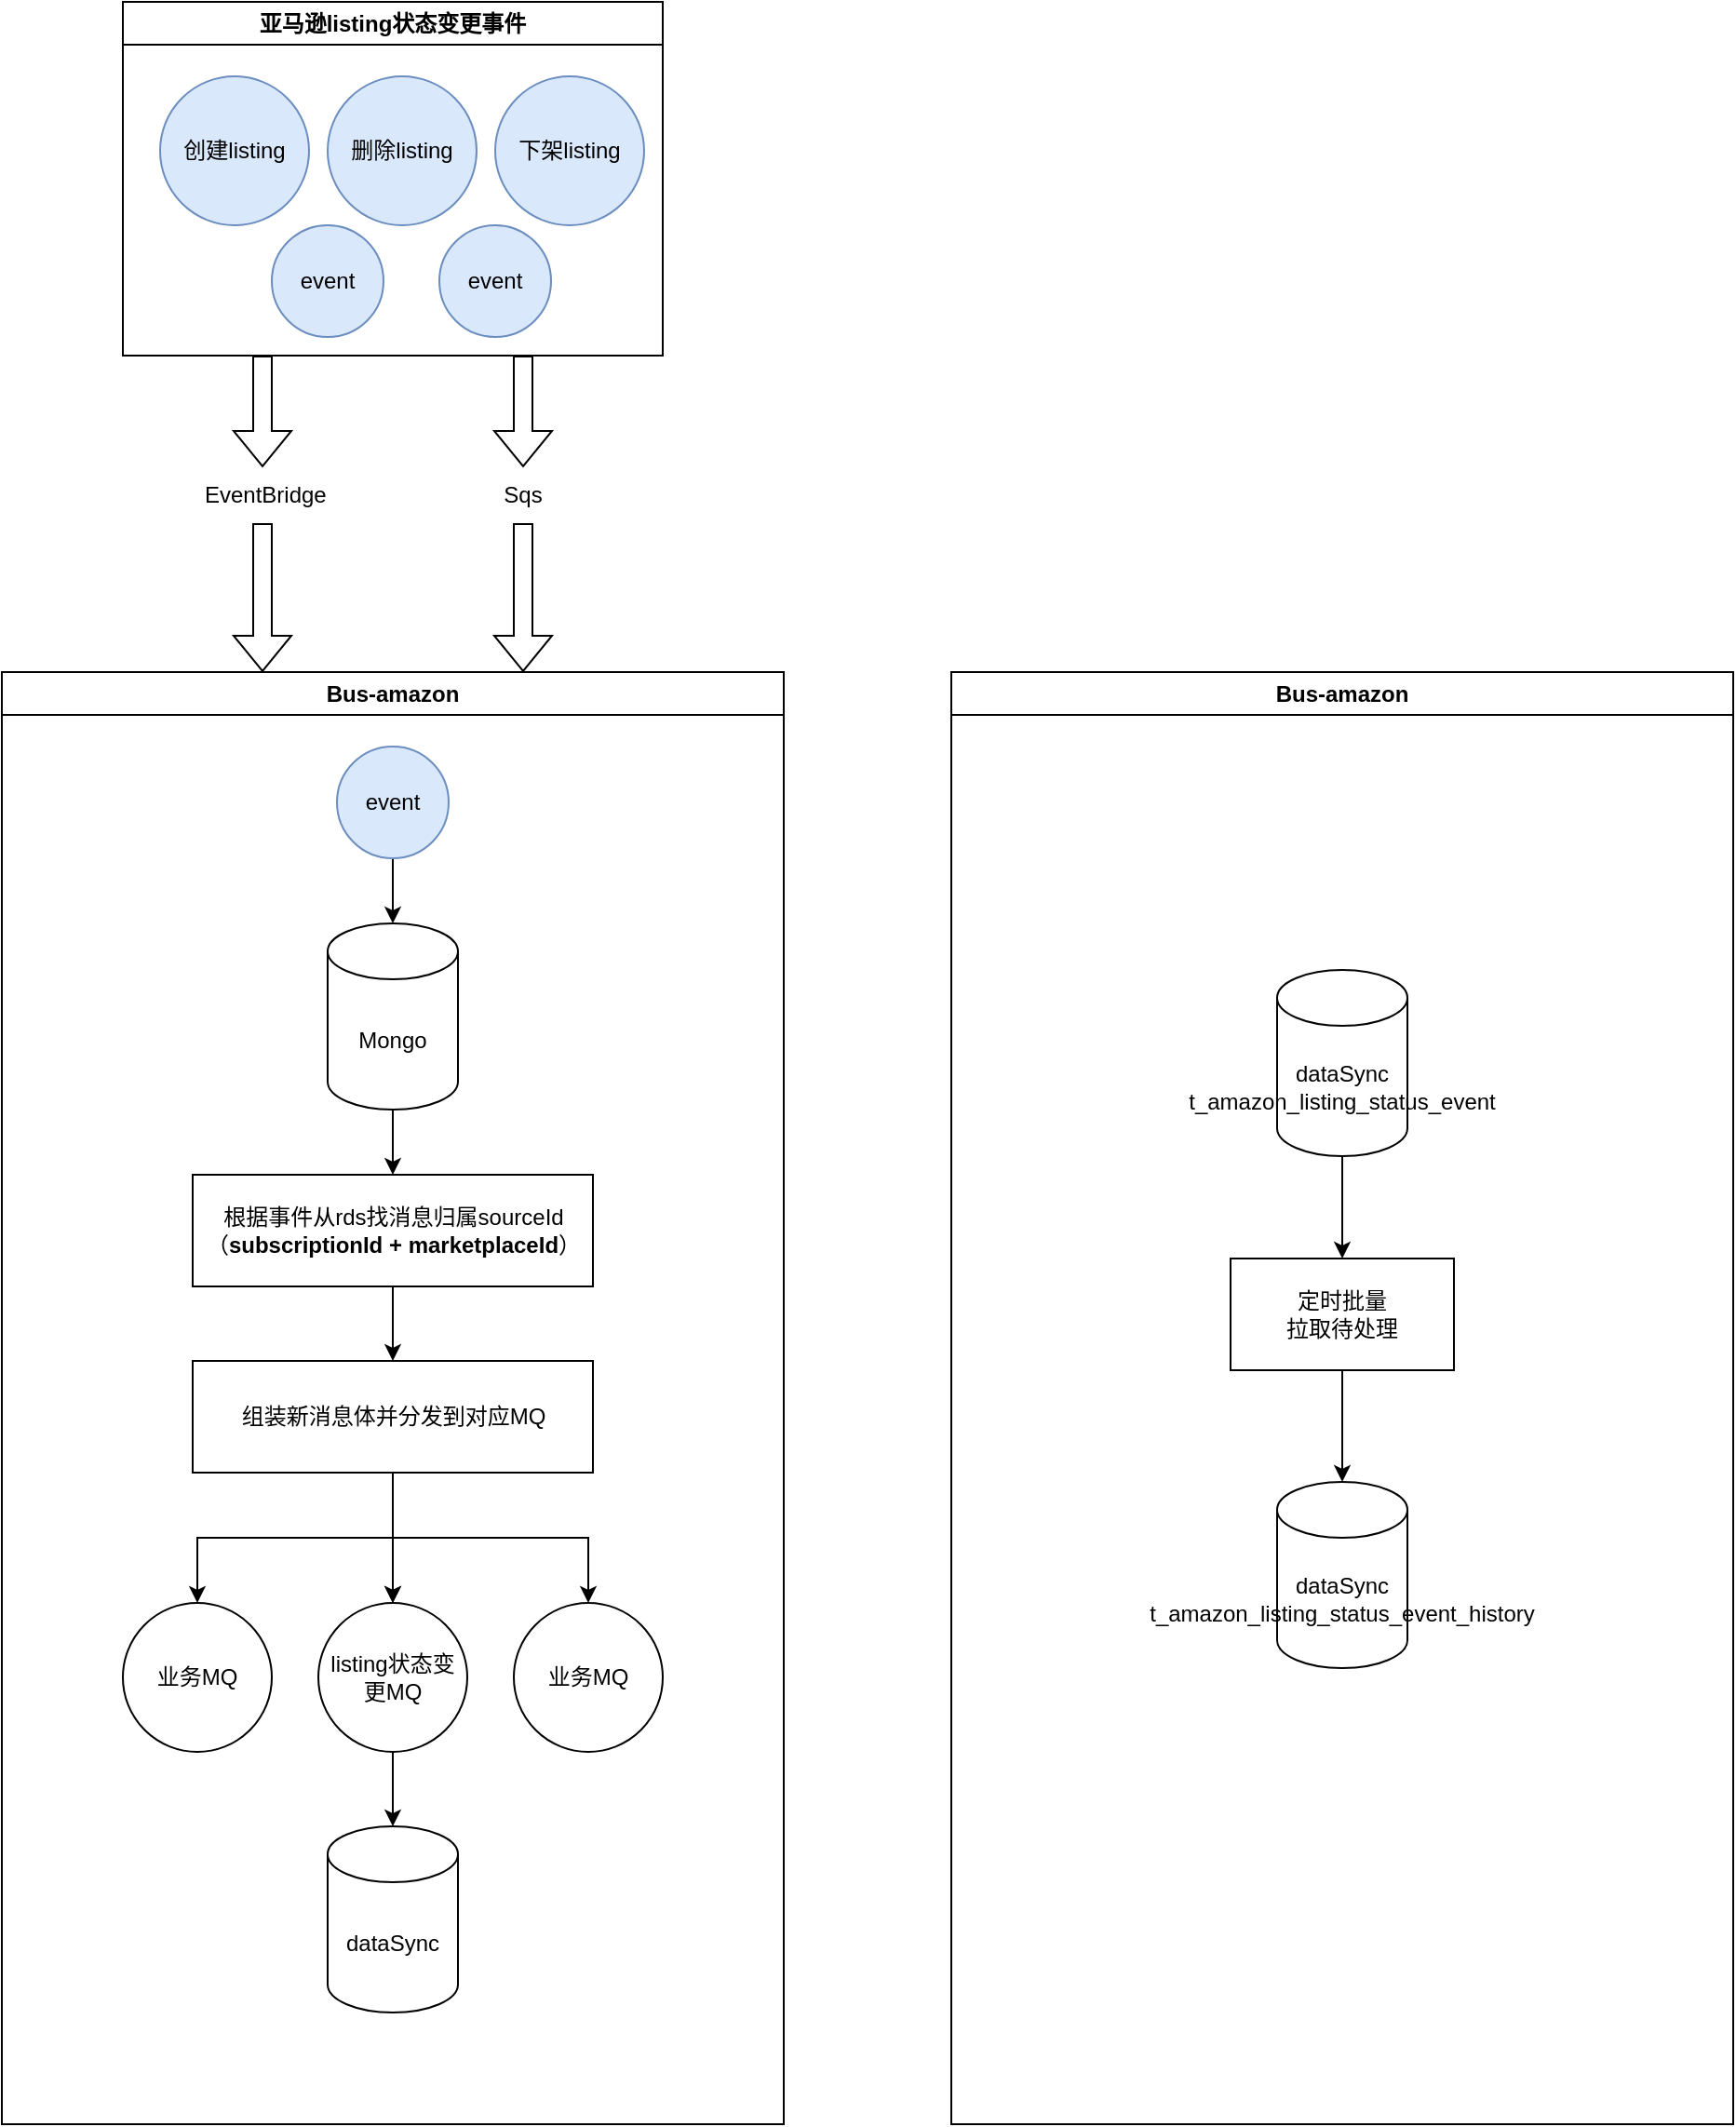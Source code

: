<mxfile version="21.6.6" type="github">
  <diagram name="第 1 页" id="zvosv2-qI-nX_kA9H8hk">
    <mxGraphModel dx="1434" dy="758" grid="1" gridSize="10" guides="1" tooltips="1" connect="1" arrows="1" fold="1" page="1" pageScale="1" pageWidth="827" pageHeight="1169" math="0" shadow="0">
      <root>
        <mxCell id="0" />
        <mxCell id="1" parent="0" />
        <mxCell id="awAZ1icY4GVt91-FRP6n-4" value="亚马逊listing状态变更事件" style="swimlane;whiteSpace=wrap;html=1;startSize=23;" parent="1" vertex="1">
          <mxGeometry x="75" y="80" width="290" height="190" as="geometry" />
        </mxCell>
        <mxCell id="awAZ1icY4GVt91-FRP6n-5" value="创建listing" style="ellipse;whiteSpace=wrap;html=1;aspect=fixed;fillColor=#dae8fc;strokeColor=#6c8ebf;" parent="awAZ1icY4GVt91-FRP6n-4" vertex="1">
          <mxGeometry x="20" y="40" width="80" height="80" as="geometry" />
        </mxCell>
        <mxCell id="awAZ1icY4GVt91-FRP6n-6" value="删除listing" style="ellipse;whiteSpace=wrap;html=1;aspect=fixed;fillColor=#dae8fc;strokeColor=#6c8ebf;" parent="awAZ1icY4GVt91-FRP6n-4" vertex="1">
          <mxGeometry x="110" y="40" width="80" height="80" as="geometry" />
        </mxCell>
        <mxCell id="awAZ1icY4GVt91-FRP6n-7" value="下架listing" style="ellipse;whiteSpace=wrap;html=1;aspect=fixed;fillColor=#dae8fc;strokeColor=#6c8ebf;" parent="awAZ1icY4GVt91-FRP6n-4" vertex="1">
          <mxGeometry x="200" y="40" width="80" height="80" as="geometry" />
        </mxCell>
        <mxCell id="awAZ1icY4GVt91-FRP6n-8" value="event" style="ellipse;whiteSpace=wrap;html=1;aspect=fixed;fillColor=#dae8fc;strokeColor=#6c8ebf;" parent="awAZ1icY4GVt91-FRP6n-4" vertex="1">
          <mxGeometry x="80" y="120" width="60" height="60" as="geometry" />
        </mxCell>
        <mxCell id="awAZ1icY4GVt91-FRP6n-9" value="event" style="ellipse;whiteSpace=wrap;html=1;aspect=fixed;fillColor=#dae8fc;strokeColor=#6c8ebf;" parent="awAZ1icY4GVt91-FRP6n-4" vertex="1">
          <mxGeometry x="170" y="120" width="60" height="60" as="geometry" />
        </mxCell>
        <mxCell id="awAZ1icY4GVt91-FRP6n-10" value="" style="shape=flexArrow;endArrow=classic;html=1;rounded=0;" parent="1" source="awAZ1icY4GVt91-FRP6n-11" edge="1">
          <mxGeometry width="50" height="50" relative="1" as="geometry">
            <mxPoint x="150" y="270" as="sourcePoint" />
            <mxPoint x="150" y="440" as="targetPoint" />
          </mxGeometry>
        </mxCell>
        <mxCell id="awAZ1icY4GVt91-FRP6n-13" value="" style="shape=flexArrow;endArrow=classic;html=1;rounded=0;" parent="1" target="awAZ1icY4GVt91-FRP6n-11" edge="1">
          <mxGeometry width="50" height="50" relative="1" as="geometry">
            <mxPoint x="150" y="270" as="sourcePoint" />
            <mxPoint x="150" y="440" as="targetPoint" />
          </mxGeometry>
        </mxCell>
        <mxCell id="awAZ1icY4GVt91-FRP6n-11" value="&amp;nbsp;EventBridge" style="text;html=1;strokeColor=none;fillColor=none;align=center;verticalAlign=middle;whiteSpace=wrap;rounded=0;" parent="1" vertex="1">
          <mxGeometry x="120" y="330" width="60" height="30" as="geometry" />
        </mxCell>
        <mxCell id="awAZ1icY4GVt91-FRP6n-14" value="" style="shape=flexArrow;endArrow=classic;html=1;rounded=0;" parent="1" source="awAZ1icY4GVt91-FRP6n-16" edge="1">
          <mxGeometry width="50" height="50" relative="1" as="geometry">
            <mxPoint x="290" y="270" as="sourcePoint" />
            <mxPoint x="290" y="440" as="targetPoint" />
          </mxGeometry>
        </mxCell>
        <mxCell id="awAZ1icY4GVt91-FRP6n-15" value="" style="shape=flexArrow;endArrow=classic;html=1;rounded=0;" parent="1" target="awAZ1icY4GVt91-FRP6n-16" edge="1">
          <mxGeometry width="50" height="50" relative="1" as="geometry">
            <mxPoint x="290" y="270" as="sourcePoint" />
            <mxPoint x="290" y="440" as="targetPoint" />
          </mxGeometry>
        </mxCell>
        <mxCell id="awAZ1icY4GVt91-FRP6n-16" value="Sqs" style="text;html=1;strokeColor=none;fillColor=none;align=center;verticalAlign=middle;whiteSpace=wrap;rounded=0;" parent="1" vertex="1">
          <mxGeometry x="260" y="330" width="60" height="30" as="geometry" />
        </mxCell>
        <mxCell id="awAZ1icY4GVt91-FRP6n-18" value="Bus-amazon" style="swimlane;whiteSpace=wrap;html=1;" parent="1" vertex="1">
          <mxGeometry x="10" y="440" width="420" height="780" as="geometry" />
        </mxCell>
        <mxCell id="awAZ1icY4GVt91-FRP6n-24" style="edgeStyle=orthogonalEdgeStyle;rounded=0;orthogonalLoop=1;jettySize=auto;html=1;entryX=0.5;entryY=0;entryDx=0;entryDy=0;entryPerimeter=0;" parent="awAZ1icY4GVt91-FRP6n-18" source="awAZ1icY4GVt91-FRP6n-19" target="awAZ1icY4GVt91-FRP6n-20" edge="1">
          <mxGeometry relative="1" as="geometry" />
        </mxCell>
        <mxCell id="awAZ1icY4GVt91-FRP6n-19" value="event" style="ellipse;whiteSpace=wrap;html=1;aspect=fixed;fillColor=#dae8fc;strokeColor=#6c8ebf;" parent="awAZ1icY4GVt91-FRP6n-18" vertex="1">
          <mxGeometry x="180" y="40" width="60" height="60" as="geometry" />
        </mxCell>
        <mxCell id="awAZ1icY4GVt91-FRP6n-25" style="edgeStyle=orthogonalEdgeStyle;rounded=0;orthogonalLoop=1;jettySize=auto;html=1;entryX=0.5;entryY=0;entryDx=0;entryDy=0;" parent="awAZ1icY4GVt91-FRP6n-18" source="awAZ1icY4GVt91-FRP6n-20" target="awAZ1icY4GVt91-FRP6n-22" edge="1">
          <mxGeometry relative="1" as="geometry" />
        </mxCell>
        <mxCell id="awAZ1icY4GVt91-FRP6n-20" value="Mongo" style="shape=cylinder3;whiteSpace=wrap;html=1;boundedLbl=1;backgroundOutline=1;size=15;" parent="awAZ1icY4GVt91-FRP6n-18" vertex="1">
          <mxGeometry x="175" y="135" width="70" height="100" as="geometry" />
        </mxCell>
        <mxCell id="y5UldojZiPn3zyri66tL-2" style="edgeStyle=orthogonalEdgeStyle;rounded=0;orthogonalLoop=1;jettySize=auto;html=1;entryX=0.5;entryY=0;entryDx=0;entryDy=0;" edge="1" parent="awAZ1icY4GVt91-FRP6n-18" source="awAZ1icY4GVt91-FRP6n-22" target="y5UldojZiPn3zyri66tL-1">
          <mxGeometry relative="1" as="geometry" />
        </mxCell>
        <mxCell id="awAZ1icY4GVt91-FRP6n-22" value="根据事件从rds找消息归属sourceId&lt;br&gt;（&lt;b style=&quot;border-color: var(--border-color);&quot;&gt;subscriptionId + marketplaceId&lt;/b&gt;）" style="rounded=0;whiteSpace=wrap;html=1;" parent="awAZ1icY4GVt91-FRP6n-18" vertex="1">
          <mxGeometry x="102.5" y="270" width="215" height="60" as="geometry" />
        </mxCell>
        <mxCell id="y5UldojZiPn3zyri66tL-5" value="" style="edgeStyle=orthogonalEdgeStyle;rounded=0;orthogonalLoop=1;jettySize=auto;html=1;" edge="1" parent="awAZ1icY4GVt91-FRP6n-18" source="y5UldojZiPn3zyri66tL-1" target="y5UldojZiPn3zyri66tL-4">
          <mxGeometry relative="1" as="geometry" />
        </mxCell>
        <mxCell id="y5UldojZiPn3zyri66tL-6" value="" style="edgeStyle=orthogonalEdgeStyle;rounded=0;orthogonalLoop=1;jettySize=auto;html=1;" edge="1" parent="awAZ1icY4GVt91-FRP6n-18" source="y5UldojZiPn3zyri66tL-1" target="y5UldojZiPn3zyri66tL-4">
          <mxGeometry relative="1" as="geometry" />
        </mxCell>
        <mxCell id="y5UldojZiPn3zyri66tL-11" style="edgeStyle=orthogonalEdgeStyle;rounded=0;orthogonalLoop=1;jettySize=auto;html=1;entryX=0.5;entryY=0;entryDx=0;entryDy=0;" edge="1" parent="awAZ1icY4GVt91-FRP6n-18" source="y5UldojZiPn3zyri66tL-1" target="y5UldojZiPn3zyri66tL-10">
          <mxGeometry relative="1" as="geometry" />
        </mxCell>
        <mxCell id="y5UldojZiPn3zyri66tL-12" style="edgeStyle=orthogonalEdgeStyle;rounded=0;orthogonalLoop=1;jettySize=auto;html=1;entryX=0.5;entryY=0;entryDx=0;entryDy=0;" edge="1" parent="awAZ1icY4GVt91-FRP6n-18" source="y5UldojZiPn3zyri66tL-1" target="y5UldojZiPn3zyri66tL-7">
          <mxGeometry relative="1" as="geometry" />
        </mxCell>
        <mxCell id="y5UldojZiPn3zyri66tL-1" value="组装新消息体并分发到对应MQ" style="rounded=0;whiteSpace=wrap;html=1;" vertex="1" parent="awAZ1icY4GVt91-FRP6n-18">
          <mxGeometry x="102.5" y="370" width="215" height="60" as="geometry" />
        </mxCell>
        <mxCell id="y5UldojZiPn3zyri66tL-14" style="edgeStyle=orthogonalEdgeStyle;rounded=0;orthogonalLoop=1;jettySize=auto;html=1;" edge="1" parent="awAZ1icY4GVt91-FRP6n-18" source="y5UldojZiPn3zyri66tL-4" target="y5UldojZiPn3zyri66tL-13">
          <mxGeometry relative="1" as="geometry" />
        </mxCell>
        <mxCell id="y5UldojZiPn3zyri66tL-4" value="listing状态变更MQ" style="ellipse;whiteSpace=wrap;html=1;rounded=0;" vertex="1" parent="awAZ1icY4GVt91-FRP6n-18">
          <mxGeometry x="170" y="500" width="80" height="80" as="geometry" />
        </mxCell>
        <mxCell id="y5UldojZiPn3zyri66tL-7" value="业务MQ" style="ellipse;whiteSpace=wrap;html=1;rounded=0;" vertex="1" parent="awAZ1icY4GVt91-FRP6n-18">
          <mxGeometry x="65" y="500" width="80" height="80" as="geometry" />
        </mxCell>
        <mxCell id="y5UldojZiPn3zyri66tL-10" value="业务MQ" style="ellipse;whiteSpace=wrap;html=1;rounded=0;" vertex="1" parent="awAZ1icY4GVt91-FRP6n-18">
          <mxGeometry x="275" y="500" width="80" height="80" as="geometry" />
        </mxCell>
        <mxCell id="y5UldojZiPn3zyri66tL-13" value="dataSync" style="shape=cylinder3;whiteSpace=wrap;html=1;boundedLbl=1;backgroundOutline=1;size=15;" vertex="1" parent="awAZ1icY4GVt91-FRP6n-18">
          <mxGeometry x="175" y="620" width="70" height="100" as="geometry" />
        </mxCell>
        <mxCell id="y5UldojZiPn3zyri66tL-18" value="Bus-amazon" style="swimlane;whiteSpace=wrap;html=1;" vertex="1" parent="1">
          <mxGeometry x="520" y="440" width="420" height="780" as="geometry" />
        </mxCell>
        <mxCell id="y5UldojZiPn3zyri66tL-36" value="" style="edgeStyle=orthogonalEdgeStyle;rounded=0;orthogonalLoop=1;jettySize=auto;html=1;" edge="1" parent="y5UldojZiPn3zyri66tL-18" source="y5UldojZiPn3zyri66tL-34" target="y5UldojZiPn3zyri66tL-35">
          <mxGeometry relative="1" as="geometry" />
        </mxCell>
        <mxCell id="y5UldojZiPn3zyri66tL-34" value="dataSync&lt;br&gt;t_amazon_listing_status_event" style="shape=cylinder3;whiteSpace=wrap;html=1;boundedLbl=1;backgroundOutline=1;size=15;" vertex="1" parent="y5UldojZiPn3zyri66tL-18">
          <mxGeometry x="175" y="160" width="70" height="100" as="geometry" />
        </mxCell>
        <mxCell id="y5UldojZiPn3zyri66tL-38" style="edgeStyle=orthogonalEdgeStyle;rounded=0;orthogonalLoop=1;jettySize=auto;html=1;" edge="1" parent="y5UldojZiPn3zyri66tL-18" source="y5UldojZiPn3zyri66tL-35" target="y5UldojZiPn3zyri66tL-37">
          <mxGeometry relative="1" as="geometry" />
        </mxCell>
        <mxCell id="y5UldojZiPn3zyri66tL-35" value="定时批量&lt;br&gt;拉取待处理" style="whiteSpace=wrap;html=1;" vertex="1" parent="y5UldojZiPn3zyri66tL-18">
          <mxGeometry x="150" y="315" width="120" height="60" as="geometry" />
        </mxCell>
        <mxCell id="y5UldojZiPn3zyri66tL-37" value="dataSync&lt;br&gt;t_amazon_listing_status_event_history" style="shape=cylinder3;whiteSpace=wrap;html=1;boundedLbl=1;backgroundOutline=1;size=15;" vertex="1" parent="y5UldojZiPn3zyri66tL-18">
          <mxGeometry x="175" y="435" width="70" height="100" as="geometry" />
        </mxCell>
      </root>
    </mxGraphModel>
  </diagram>
</mxfile>
